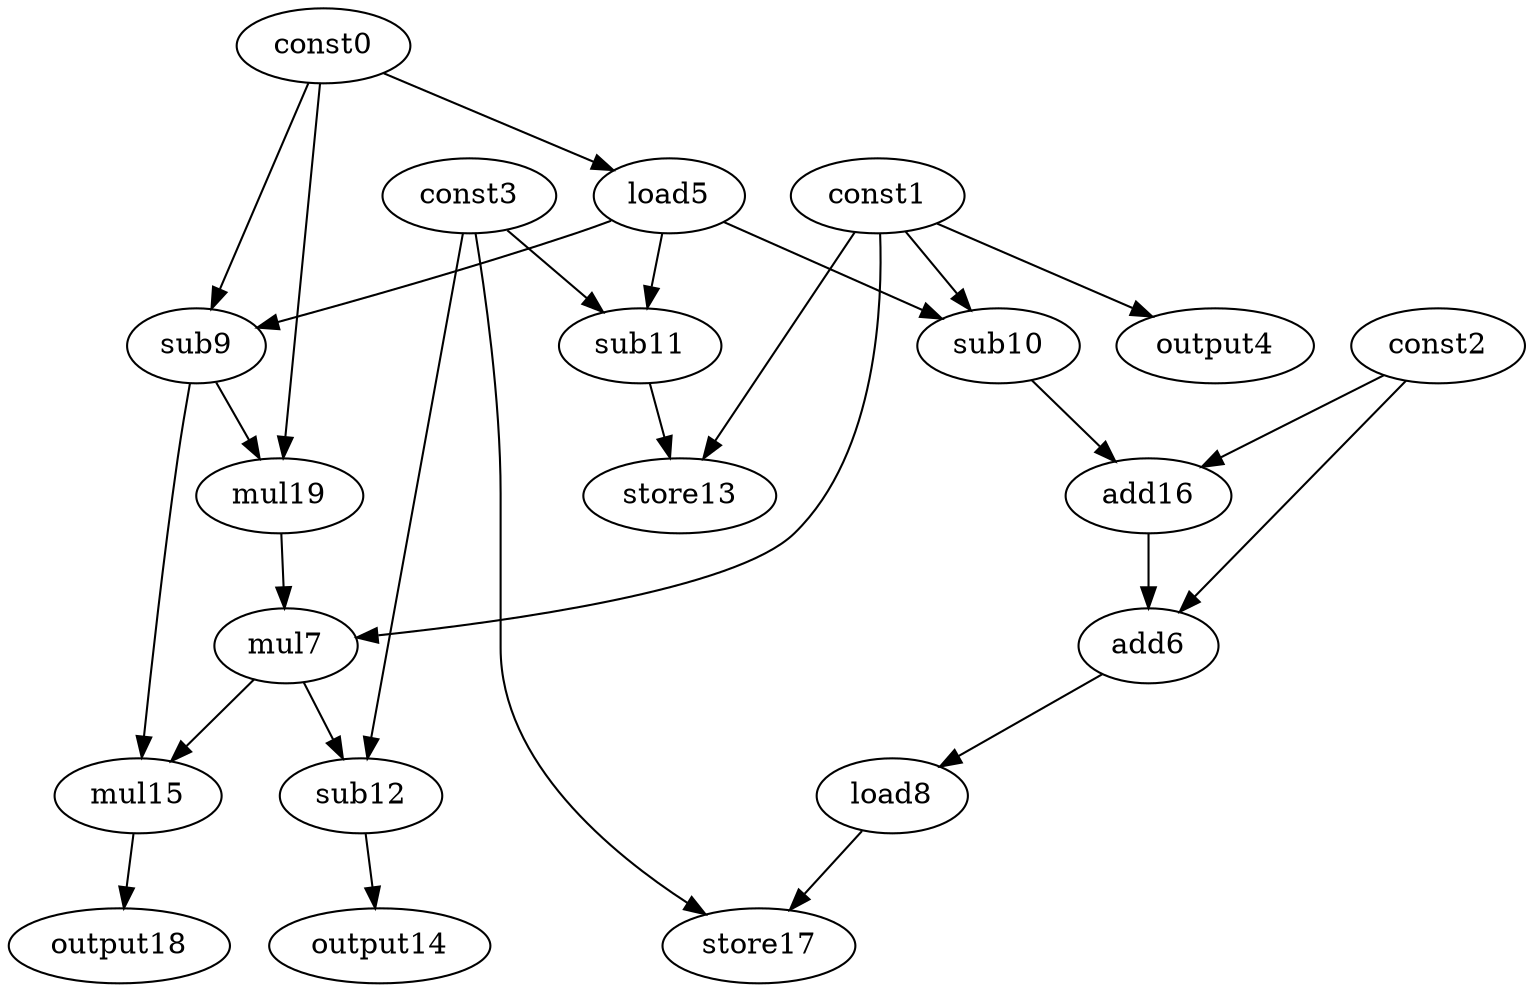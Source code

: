 digraph G { 
const0[opcode=const]; 
const1[opcode=const]; 
const2[opcode=const]; 
const3[opcode=const]; 
output4[opcode=output]; 
load5[opcode=load]; 
add6[opcode=add]; 
mul7[opcode=mul]; 
load8[opcode=load]; 
sub9[opcode=sub]; 
sub10[opcode=sub]; 
sub11[opcode=sub]; 
sub12[opcode=sub]; 
store13[opcode=store]; 
output14[opcode=output]; 
mul15[opcode=mul]; 
add16[opcode=add]; 
store17[opcode=store]; 
output18[opcode=output]; 
mul19[opcode=mul]; 
const1->output4[operand=0];
const0->load5[operand=0];
const0->sub9[operand=0];
load5->sub9[operand=1];
const1->sub10[operand=0];
load5->sub10[operand=1];
const3->sub11[operand=0];
load5->sub11[operand=1];
const1->store13[operand=0];
sub11->store13[operand=1];
sub10->add16[operand=0];
const2->add16[operand=1];
const0->mul19[operand=0];
sub9->mul19[operand=1];
add16->add6[operand=0];
const2->add6[operand=1];
const1->mul7[operand=0];
mul19->mul7[operand=1];
add6->load8[operand=0];
const3->sub12[operand=0];
mul7->sub12[operand=1];
sub9->mul15[operand=0];
mul7->mul15[operand=1];
sub12->output14[operand=0];
load8->store17[operand=0];
const3->store17[operand=1];
mul15->output18[operand=0];
}
